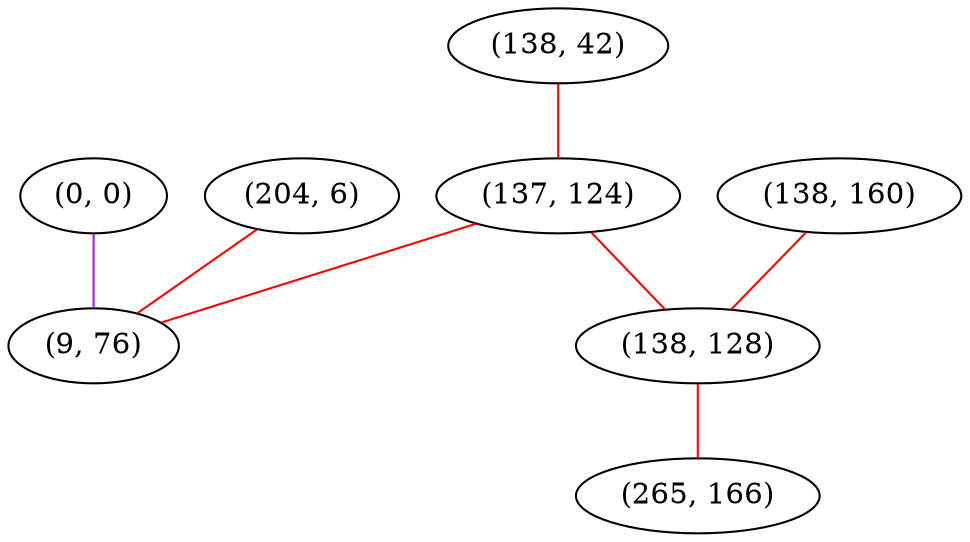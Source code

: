 graph "" {
"(0, 0)";
"(138, 42)";
"(204, 6)";
"(137, 124)";
"(138, 160)";
"(138, 128)";
"(265, 166)";
"(9, 76)";
"(0, 0)" -- "(9, 76)"  [color=purple, key=0, weight=4];
"(138, 42)" -- "(137, 124)"  [color=red, key=0, weight=1];
"(204, 6)" -- "(9, 76)"  [color=red, key=0, weight=1];
"(137, 124)" -- "(138, 128)"  [color=red, key=0, weight=1];
"(137, 124)" -- "(9, 76)"  [color=red, key=0, weight=1];
"(138, 160)" -- "(138, 128)"  [color=red, key=0, weight=1];
"(138, 128)" -- "(265, 166)"  [color=red, key=0, weight=1];
}
